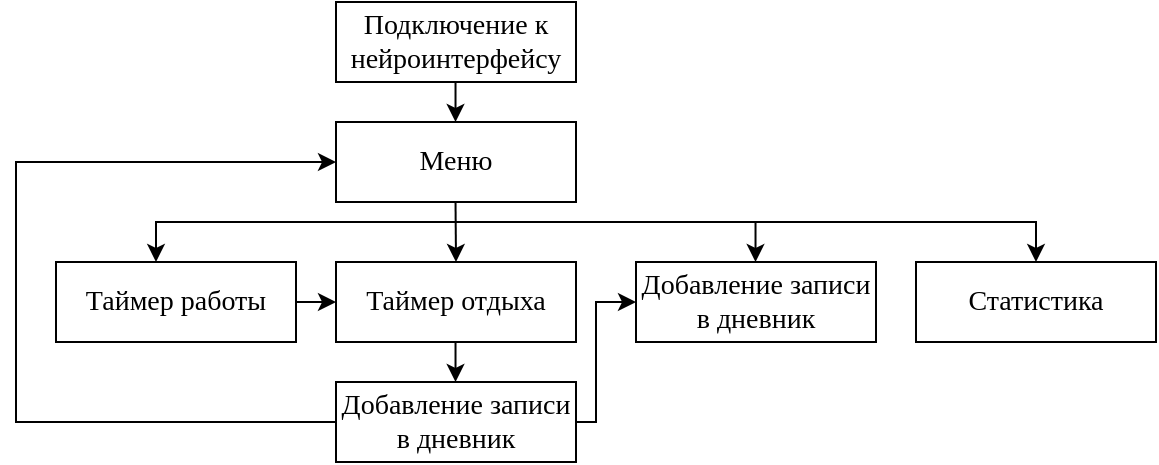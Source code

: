 <mxfile version="14.4.8" type="device"><diagram id="onabfZjdYcCgj3yRz8Xf" name="Page-1"><mxGraphModel dx="1038" dy="580" grid="1" gridSize="10" guides="1" tooltips="1" connect="1" arrows="1" fold="1" page="1" pageScale="1" pageWidth="827" pageHeight="1169" math="0" shadow="0"><root><mxCell id="0"/><mxCell id="1" parent="0"/><mxCell id="B7X8jE5qWm2jWZ2g1YLR-1" value="&lt;font style=&quot;font-size: 14px;&quot;&gt;Подключение к нейроинтерфейсу&lt;/font&gt;" style="rounded=0;whiteSpace=wrap;html=1;fontFamily=Times New Roman;fontSize=14;" parent="1" vertex="1"><mxGeometry x="320" y="80" width="120" height="40" as="geometry"/></mxCell><mxCell id="B7X8jE5qWm2jWZ2g1YLR-2" value="&lt;font style=&quot;font-size: 14px;&quot;&gt;Меню&lt;/font&gt;" style="rounded=0;whiteSpace=wrap;html=1;fontFamily=Times New Roman;fontSize=14;" parent="1" vertex="1"><mxGeometry x="320" y="140" width="120" height="40" as="geometry"/></mxCell><mxCell id="B7X8jE5qWm2jWZ2g1YLR-3" value="&lt;font style=&quot;font-size: 14px;&quot;&gt;&lt;span style=&quot;font-size: 14px;&quot;&gt;Таймер работы&lt;/span&gt;&lt;/font&gt;" style="rounded=0;whiteSpace=wrap;html=1;fontFamily=Times New Roman;fontSize=14;" parent="1" vertex="1"><mxGeometry x="180" y="210" width="120" height="40" as="geometry"/></mxCell><mxCell id="B7X8jE5qWm2jWZ2g1YLR-4" value="&lt;font style=&quot;font-size: 14px;&quot;&gt;Таймер отдыха&lt;/font&gt;" style="rounded=0;whiteSpace=wrap;html=1;fontFamily=Times New Roman;fontSize=14;" parent="1" vertex="1"><mxGeometry x="320" y="210" width="120" height="40" as="geometry"/></mxCell><mxCell id="B7X8jE5qWm2jWZ2g1YLR-5" value="&lt;font style=&quot;font-size: 14px;&quot;&gt;Добавление записи в дневник&lt;/font&gt;" style="rounded=0;whiteSpace=wrap;html=1;fontFamily=Times New Roman;fontSize=14;" parent="1" vertex="1"><mxGeometry x="320" y="270" width="120" height="40" as="geometry"/></mxCell><mxCell id="B7X8jE5qWm2jWZ2g1YLR-6" value="&lt;font style=&quot;font-size: 14px;&quot;&gt;Статистика&lt;/font&gt;" style="rounded=0;whiteSpace=wrap;html=1;fontFamily=Times New Roman;fontSize=14;" parent="1" vertex="1"><mxGeometry x="610" y="210" width="120" height="40" as="geometry"/></mxCell><mxCell id="B7X8jE5qWm2jWZ2g1YLR-7" value="&lt;font style=&quot;font-size: 14px;&quot;&gt;Добавление записи в дневник&lt;/font&gt;" style="rounded=0;whiteSpace=wrap;html=1;fontFamily=Times New Roman;fontSize=14;" parent="1" vertex="1"><mxGeometry x="470" y="210" width="120" height="40" as="geometry"/></mxCell><mxCell id="B7X8jE5qWm2jWZ2g1YLR-8" value="" style="endArrow=classic;html=1;fontFamily=Times New Roman;" parent="1" edge="1"><mxGeometry width="50" height="50" relative="1" as="geometry"><mxPoint x="379.76" y="250" as="sourcePoint"/><mxPoint x="379.76" y="270" as="targetPoint"/></mxGeometry></mxCell><mxCell id="B7X8jE5qWm2jWZ2g1YLR-9" value="" style="endArrow=classic;html=1;entryX=0.5;entryY=0;entryDx=0;entryDy=0;fontFamily=Times New Roman;" parent="1" target="B7X8jE5qWm2jWZ2g1YLR-4" edge="1"><mxGeometry width="50" height="50" relative="1" as="geometry"><mxPoint x="379.76" y="180" as="sourcePoint"/><mxPoint x="379.76" y="200" as="targetPoint"/></mxGeometry></mxCell><mxCell id="B7X8jE5qWm2jWZ2g1YLR-10" value="" style="endArrow=classic;html=1;fontFamily=Times New Roman;" parent="1" edge="1"><mxGeometry width="50" height="50" relative="1" as="geometry"><mxPoint x="379.76" y="120" as="sourcePoint"/><mxPoint x="379.76" y="140" as="targetPoint"/></mxGeometry></mxCell><mxCell id="B7X8jE5qWm2jWZ2g1YLR-11" value="" style="endArrow=classic;html=1;fontFamily=Times New Roman;" parent="1" edge="1"><mxGeometry width="50" height="50" relative="1" as="geometry"><mxPoint x="529.76" y="190" as="sourcePoint"/><mxPoint x="529.76" y="210" as="targetPoint"/></mxGeometry></mxCell><mxCell id="B7X8jE5qWm2jWZ2g1YLR-12" value="" style="endArrow=classic;html=1;rounded=0;fontFamily=Times New Roman;" parent="1" edge="1"><mxGeometry width="50" height="50" relative="1" as="geometry"><mxPoint x="380" y="190" as="sourcePoint"/><mxPoint x="230" y="210" as="targetPoint"/><Array as="points"><mxPoint x="230" y="190"/></Array></mxGeometry></mxCell><mxCell id="B7X8jE5qWm2jWZ2g1YLR-13" value="" style="endArrow=classic;html=1;entryX=0.5;entryY=0;entryDx=0;entryDy=0;rounded=0;fontFamily=Times New Roman;" parent="1" target="B7X8jE5qWm2jWZ2g1YLR-6" edge="1"><mxGeometry width="50" height="50" relative="1" as="geometry"><mxPoint x="380" y="190" as="sourcePoint"/><mxPoint x="529.76" y="220" as="targetPoint"/><Array as="points"><mxPoint x="670" y="190"/></Array></mxGeometry></mxCell><mxCell id="B7X8jE5qWm2jWZ2g1YLR-14" value="" style="endArrow=classic;html=1;entryX=0;entryY=0.5;entryDx=0;entryDy=0;rounded=0;fontFamily=Times New Roman;" parent="1" target="B7X8jE5qWm2jWZ2g1YLR-7" edge="1"><mxGeometry width="50" height="50" relative="1" as="geometry"><mxPoint x="440" y="290" as="sourcePoint"/><mxPoint x="520" y="200" as="targetPoint"/><Array as="points"><mxPoint x="450" y="290"/><mxPoint x="450" y="230"/></Array></mxGeometry></mxCell><mxCell id="B7X8jE5qWm2jWZ2g1YLR-15" value="" style="endArrow=classic;html=1;exitX=1;exitY=0.5;exitDx=0;exitDy=0;entryX=0;entryY=0.5;entryDx=0;entryDy=0;fontFamily=Times New Roman;" parent="1" source="B7X8jE5qWm2jWZ2g1YLR-3" target="B7X8jE5qWm2jWZ2g1YLR-4" edge="1"><mxGeometry width="50" height="50" relative="1" as="geometry"><mxPoint x="340" y="250" as="sourcePoint"/><mxPoint x="390" y="200" as="targetPoint"/></mxGeometry></mxCell><mxCell id="B7X8jE5qWm2jWZ2g1YLR-16" value="" style="endArrow=classic;html=1;rounded=0;exitX=0;exitY=0.5;exitDx=0;exitDy=0;fontFamily=Times New Roman;" parent="1" source="B7X8jE5qWm2jWZ2g1YLR-5" edge="1"><mxGeometry width="50" height="50" relative="1" as="geometry"><mxPoint x="460" y="230" as="sourcePoint"/><mxPoint x="320" y="160" as="targetPoint"/><Array as="points"><mxPoint x="160" y="290"/><mxPoint x="160" y="160"/></Array></mxGeometry></mxCell></root></mxGraphModel></diagram></mxfile>